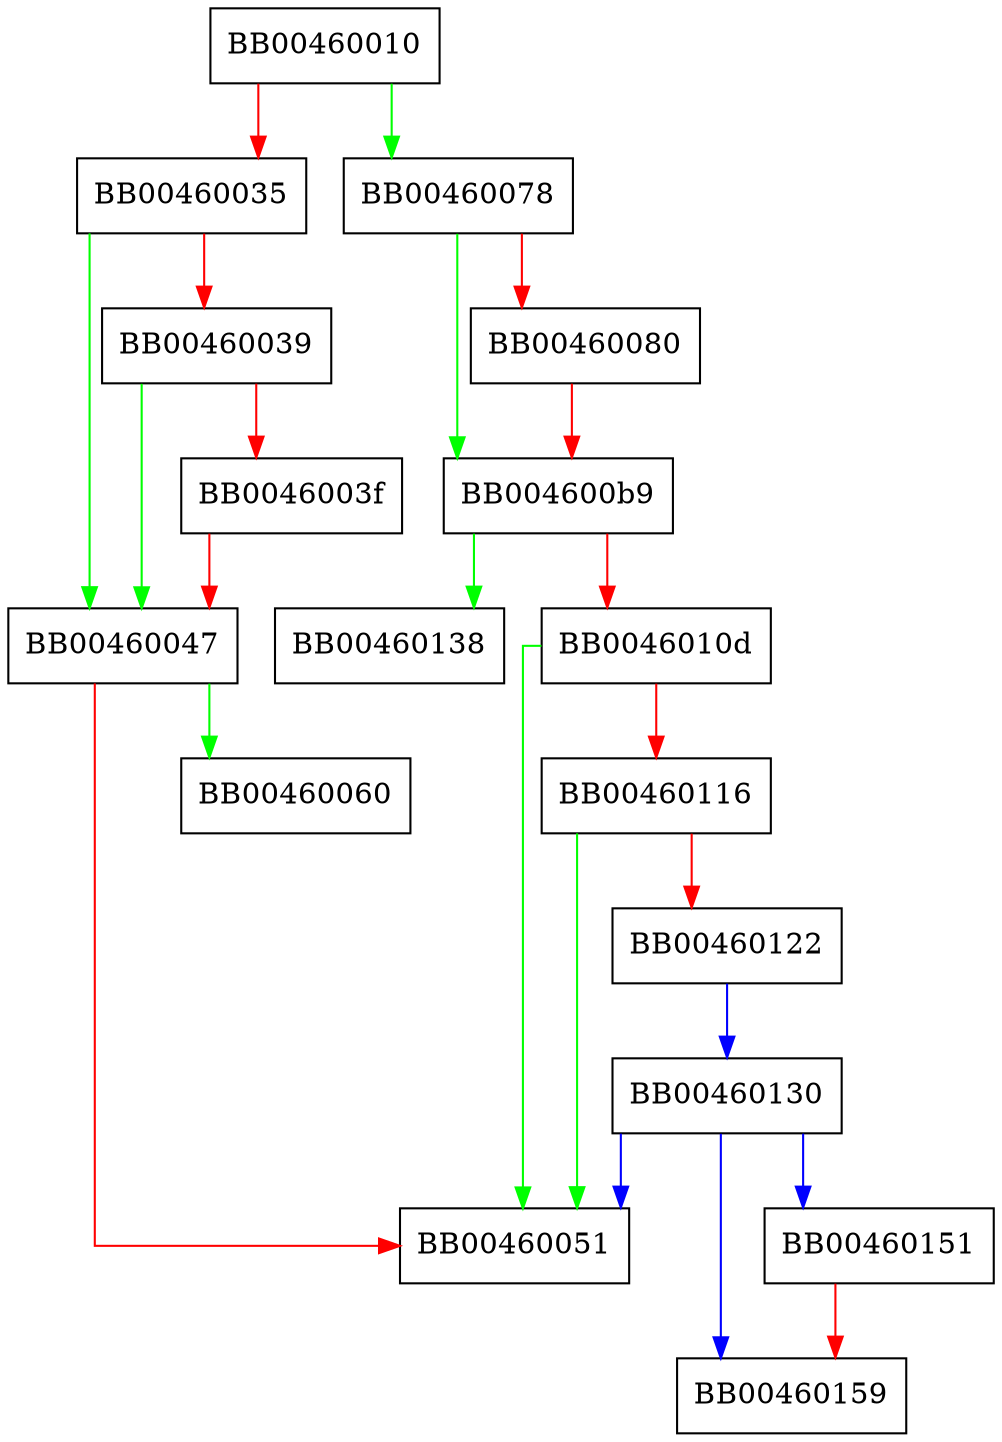 digraph cb {
  node [shape="box"];
  graph [splines=ortho];
  BB00460010 -> BB00460078 [color="green"];
  BB00460010 -> BB00460035 [color="red"];
  BB00460035 -> BB00460047 [color="green"];
  BB00460035 -> BB00460039 [color="red"];
  BB00460039 -> BB00460047 [color="green"];
  BB00460039 -> BB0046003f [color="red"];
  BB0046003f -> BB00460047 [color="red"];
  BB00460047 -> BB00460060 [color="green"];
  BB00460047 -> BB00460051 [color="red"];
  BB00460078 -> BB004600b9 [color="green"];
  BB00460078 -> BB00460080 [color="red"];
  BB00460080 -> BB004600b9 [color="red"];
  BB004600b9 -> BB00460138 [color="green"];
  BB004600b9 -> BB0046010d [color="red"];
  BB0046010d -> BB00460051 [color="green"];
  BB0046010d -> BB00460116 [color="red"];
  BB00460116 -> BB00460051 [color="green"];
  BB00460116 -> BB00460122 [color="red"];
  BB00460122 -> BB00460130 [color="blue"];
  BB00460130 -> BB00460159 [color="blue"];
  BB00460130 -> BB00460051 [color="blue"];
  BB00460130 -> BB00460151 [color="blue"];
  BB00460151 -> BB00460159 [color="red"];
}